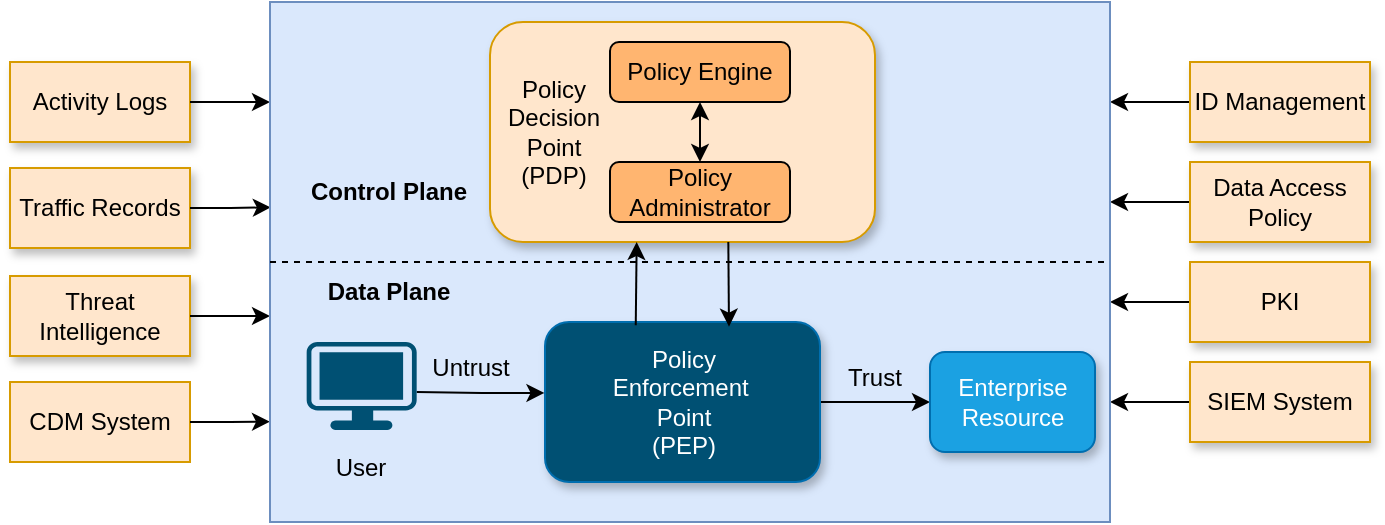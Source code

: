 <mxfile version="28.1.0">
  <diagram name="第 1 页" id="bvHmhI-jukh_dUxzp8n2">
    <mxGraphModel dx="980" dy="562" grid="1" gridSize="10" guides="1" tooltips="1" connect="1" arrows="1" fold="1" page="1" pageScale="1" pageWidth="827" pageHeight="1169" math="0" shadow="0">
      <root>
        <mxCell id="0" />
        <mxCell id="1" parent="0" />
        <mxCell id="tOpWfjnBI9YXQn6fLPdB-1" value="" style="rounded=0;whiteSpace=wrap;html=1;" vertex="1" parent="1">
          <mxGeometry x="160" y="370" width="420" height="260" as="geometry" />
        </mxCell>
        <mxCell id="mhOCWzxOloaY-MWENIrc-4" value="" style="group;flipV=0;" parent="1" vertex="1" connectable="0">
          <mxGeometry x="620" y="400" width="90" height="190" as="geometry" />
        </mxCell>
        <mxCell id="tOpWfjnBI9YXQn6fLPdB-4" style="edgeStyle=orthogonalEdgeStyle;rounded=0;orthogonalLoop=1;jettySize=auto;html=1;" edge="1" parent="mhOCWzxOloaY-MWENIrc-4" source="0f87lXFvih5jp-AKnrfd-27">
          <mxGeometry relative="1" as="geometry">
            <mxPoint x="-40" y="70" as="targetPoint" />
          </mxGeometry>
        </mxCell>
        <mxCell id="0f87lXFvih5jp-AKnrfd-27" value="Data Access&lt;div&gt;Policy&lt;/div&gt;" style="rounded=0;whiteSpace=wrap;html=1;fillColor=#ffe6cc;strokeColor=#d79b00;shadow=1;" parent="mhOCWzxOloaY-MWENIrc-4" vertex="1">
          <mxGeometry y="50" width="90" height="40" as="geometry" />
        </mxCell>
        <mxCell id="tOpWfjnBI9YXQn6fLPdB-5" style="edgeStyle=orthogonalEdgeStyle;rounded=0;orthogonalLoop=1;jettySize=auto;html=1;" edge="1" parent="mhOCWzxOloaY-MWENIrc-4" source="0f87lXFvih5jp-AKnrfd-28">
          <mxGeometry relative="1" as="geometry">
            <mxPoint x="-40" y="120" as="targetPoint" />
          </mxGeometry>
        </mxCell>
        <mxCell id="0f87lXFvih5jp-AKnrfd-28" value="PKI" style="rounded=0;whiteSpace=wrap;html=1;fillColor=#ffe6cc;strokeColor=#d79b00;shadow=1;" parent="mhOCWzxOloaY-MWENIrc-4" vertex="1">
          <mxGeometry y="100" width="90" height="40" as="geometry" />
        </mxCell>
        <mxCell id="tOpWfjnBI9YXQn6fLPdB-6" style="edgeStyle=orthogonalEdgeStyle;rounded=0;orthogonalLoop=1;jettySize=auto;html=1;" edge="1" parent="mhOCWzxOloaY-MWENIrc-4" source="0f87lXFvih5jp-AKnrfd-29">
          <mxGeometry relative="1" as="geometry">
            <mxPoint x="-40" y="170" as="targetPoint" />
          </mxGeometry>
        </mxCell>
        <mxCell id="0f87lXFvih5jp-AKnrfd-29" value="SIEM System" style="rounded=0;whiteSpace=wrap;html=1;fillColor=#ffe6cc;strokeColor=#d79b00;shadow=1;" parent="mhOCWzxOloaY-MWENIrc-4" vertex="1">
          <mxGeometry y="150" width="90" height="40" as="geometry" />
        </mxCell>
        <mxCell id="tOpWfjnBI9YXQn6fLPdB-3" style="edgeStyle=orthogonalEdgeStyle;rounded=0;orthogonalLoop=1;jettySize=auto;html=1;" edge="1" parent="mhOCWzxOloaY-MWENIrc-4" source="0f87lXFvih5jp-AKnrfd-30">
          <mxGeometry relative="1" as="geometry">
            <mxPoint x="-40" y="20.0" as="targetPoint" />
          </mxGeometry>
        </mxCell>
        <mxCell id="0f87lXFvih5jp-AKnrfd-30" value="ID Management" style="rounded=0;whiteSpace=wrap;html=1;fillColor=#ffe6cc;strokeColor=#d79b00;shadow=1;" parent="mhOCWzxOloaY-MWENIrc-4" vertex="1">
          <mxGeometry width="90" height="40" as="geometry" />
        </mxCell>
        <mxCell id="mhOCWzxOloaY-MWENIrc-5" value="" style="group;flipV=0;" parent="1" vertex="1" connectable="0">
          <mxGeometry x="30" y="400" width="90" height="200" as="geometry" />
        </mxCell>
        <mxCell id="0f87lXFvih5jp-AKnrfd-23" value="Traffic Records" style="rounded=0;whiteSpace=wrap;html=1;shadow=1;fillColor=#ffe6cc;strokeColor=#d79b00;" parent="mhOCWzxOloaY-MWENIrc-5" vertex="1">
          <mxGeometry y="53" width="90" height="40" as="geometry" />
        </mxCell>
        <mxCell id="0f87lXFvih5jp-AKnrfd-24" value="Threat Intelligence" style="rounded=0;whiteSpace=wrap;html=1;fillColor=#ffe6cc;strokeColor=#d79b00;shadow=1;" parent="mhOCWzxOloaY-MWENIrc-5" vertex="1">
          <mxGeometry y="107" width="90" height="40" as="geometry" />
        </mxCell>
        <mxCell id="0f87lXFvih5jp-AKnrfd-25" value="CDM System" style="rounded=0;whiteSpace=wrap;html=1;fillColor=#ffe6cc;strokeColor=#d79b00;" parent="mhOCWzxOloaY-MWENIrc-5" vertex="1">
          <mxGeometry y="160" width="90" height="40" as="geometry" />
        </mxCell>
        <mxCell id="0f87lXFvih5jp-AKnrfd-26" value="Activity Logs" style="rounded=0;whiteSpace=wrap;html=1;fillColor=#ffe6cc;strokeColor=#d79b00;shadow=1;" parent="mhOCWzxOloaY-MWENIrc-5" vertex="1">
          <mxGeometry width="90" height="40" as="geometry" />
        </mxCell>
        <mxCell id="mhOCWzxOloaY-MWENIrc-7" style="edgeStyle=orthogonalEdgeStyle;rounded=0;orthogonalLoop=1;jettySize=auto;html=1;" parent="1" source="0f87lXFvih5jp-AKnrfd-26" edge="1">
          <mxGeometry relative="1" as="geometry">
            <mxPoint x="160" y="420" as="targetPoint" />
          </mxGeometry>
        </mxCell>
        <mxCell id="mhOCWzxOloaY-MWENIrc-8" style="edgeStyle=orthogonalEdgeStyle;rounded=0;orthogonalLoop=1;jettySize=auto;html=1;entryX=0.001;entryY=0.395;entryDx=0;entryDy=0;entryPerimeter=0;" parent="1" source="0f87lXFvih5jp-AKnrfd-23" edge="1">
          <mxGeometry relative="1" as="geometry">
            <mxPoint x="160.42" y="472.7" as="targetPoint" />
          </mxGeometry>
        </mxCell>
        <mxCell id="mhOCWzxOloaY-MWENIrc-9" style="edgeStyle=orthogonalEdgeStyle;rounded=0;orthogonalLoop=1;jettySize=auto;html=1;entryX=0;entryY=0.604;entryDx=0;entryDy=0;entryPerimeter=0;" parent="1" source="0f87lXFvih5jp-AKnrfd-24" edge="1">
          <mxGeometry relative="1" as="geometry">
            <mxPoint x="160" y="527.04" as="targetPoint" />
          </mxGeometry>
        </mxCell>
        <mxCell id="mhOCWzxOloaY-MWENIrc-10" style="edgeStyle=orthogonalEdgeStyle;rounded=0;orthogonalLoop=1;jettySize=auto;html=1;entryX=0;entryY=0.807;entryDx=0;entryDy=0;entryPerimeter=0;" parent="1" source="0f87lXFvih5jp-AKnrfd-25" edge="1">
          <mxGeometry relative="1" as="geometry">
            <mxPoint x="160" y="579.82" as="targetPoint" />
          </mxGeometry>
        </mxCell>
        <mxCell id="mhOCWzxOloaY-MWENIrc-16" value="" style="group;fillColor=#dae8fc;container=0;strokeColor=#6c8ebf;" parent="1" vertex="1" connectable="0">
          <mxGeometry x="160" y="370" width="420" height="260" as="geometry" />
        </mxCell>
        <mxCell id="0f87lXFvih5jp-AKnrfd-1" value="" style="endArrow=none;dashed=1;html=1;rounded=0;exitX=0;exitY=0.5;exitDx=0;exitDy=0;entryX=1;entryY=0.5;entryDx=0;entryDy=0;" parent="1" edge="1">
          <mxGeometry width="50" height="50" relative="1" as="geometry">
            <mxPoint x="160" y="500" as="sourcePoint" />
            <mxPoint x="580" y="500" as="targetPoint" />
          </mxGeometry>
        </mxCell>
        <mxCell id="0f87lXFvih5jp-AKnrfd-3" value="&lt;b&gt;Control Plane&lt;/b&gt;" style="text;html=1;align=center;verticalAlign=middle;whiteSpace=wrap;rounded=0;" parent="1" vertex="1">
          <mxGeometry x="169.167" y="450" width="100.833" height="30" as="geometry" />
        </mxCell>
        <mxCell id="0f87lXFvih5jp-AKnrfd-5" value="&lt;b&gt;Data Plane&lt;/b&gt;" style="text;html=1;align=center;verticalAlign=middle;whiteSpace=wrap;rounded=0;" parent="1" vertex="1">
          <mxGeometry x="169.167" y="500" width="100.833" height="30" as="geometry" />
        </mxCell>
        <mxCell id="0f87lXFvih5jp-AKnrfd-7" value="" style="rounded=1;whiteSpace=wrap;html=1;fillColor=#ffe6cc;strokeColor=#d79b00;shadow=1;" parent="1" vertex="1">
          <mxGeometry x="270" y="380" width="192.5" height="110" as="geometry" />
        </mxCell>
        <mxCell id="0f87lXFvih5jp-AKnrfd-8" value="Policy Decision Point&lt;div&gt;(PDP)&lt;/div&gt;" style="text;html=1;align=center;verticalAlign=middle;whiteSpace=wrap;rounded=0;" parent="1" vertex="1">
          <mxGeometry x="270" y="410" width="64.167" height="50" as="geometry" />
        </mxCell>
        <mxCell id="0f87lXFvih5jp-AKnrfd-17" style="edgeStyle=orthogonalEdgeStyle;rounded=0;orthogonalLoop=1;jettySize=auto;html=1;" parent="1" source="0f87lXFvih5jp-AKnrfd-9" target="0f87lXFvih5jp-AKnrfd-16" edge="1">
          <mxGeometry relative="1" as="geometry" />
        </mxCell>
        <mxCell id="0f87lXFvih5jp-AKnrfd-9" value="&lt;font&gt;Policy&lt;/font&gt;&lt;div&gt;Enforcement&amp;nbsp;&lt;/div&gt;&lt;div&gt;&lt;font&gt;Point&lt;/font&gt;&lt;div&gt;(PEP)&lt;/div&gt;&lt;/div&gt;" style="rounded=1;whiteSpace=wrap;html=1;fillColor=light-dark(#005073, #198cc4);fontColor=#ffffff;strokeColor=#006EAF;shadow=1;" parent="1" vertex="1">
          <mxGeometry x="297.5" y="530" width="137.5" height="80" as="geometry" />
        </mxCell>
        <mxCell id="0f87lXFvih5jp-AKnrfd-11" value="Policy Engine" style="rounded=1;whiteSpace=wrap;html=1;fillColor=#FFB570;" parent="1" vertex="1">
          <mxGeometry x="330" y="390" width="90" height="30" as="geometry" />
        </mxCell>
        <mxCell id="0f87lXFvih5jp-AKnrfd-12" value="Policy Administrator" style="rounded=1;whiteSpace=wrap;html=1;fillColor=light-dark(#ffb570, #ededed);" parent="1" vertex="1">
          <mxGeometry x="330" y="450" width="90" height="30" as="geometry" />
        </mxCell>
        <mxCell id="0f87lXFvih5jp-AKnrfd-13" value="" style="endArrow=classic;html=1;rounded=0;exitX=0.33;exitY=0.021;exitDx=0;exitDy=0;exitPerimeter=0;" parent="1" source="0f87lXFvih5jp-AKnrfd-9" edge="1">
          <mxGeometry width="50" height="50" relative="1" as="geometry">
            <mxPoint x="297.5" y="540" as="sourcePoint" />
            <mxPoint x="343.333" y="490" as="targetPoint" />
          </mxGeometry>
        </mxCell>
        <mxCell id="0f87lXFvih5jp-AKnrfd-14" value="" style="endArrow=classic;html=1;rounded=0;entryX=0.669;entryY=0.029;entryDx=0;entryDy=0;entryPerimeter=0;" parent="1" target="0f87lXFvih5jp-AKnrfd-9" edge="1">
          <mxGeometry width="50" height="50" relative="1" as="geometry">
            <mxPoint x="389.167" y="490" as="sourcePoint" />
            <mxPoint x="435" y="440" as="targetPoint" />
          </mxGeometry>
        </mxCell>
        <mxCell id="0f87lXFvih5jp-AKnrfd-16" value="Enterprise&lt;div&gt;Resource&lt;/div&gt;" style="rounded=1;whiteSpace=wrap;html=1;fillColor=#1ba1e2;strokeColor=#006EAF;fontColor=#ffffff;shadow=1;" parent="1" vertex="1">
          <mxGeometry x="490" y="545" width="82.5" height="50" as="geometry" />
        </mxCell>
        <mxCell id="0f87lXFvih5jp-AKnrfd-18" value="Trust" style="text;html=1;align=center;verticalAlign=middle;whiteSpace=wrap;rounded=0;" parent="1" vertex="1">
          <mxGeometry x="435" y="540" width="55" height="35" as="geometry" />
        </mxCell>
        <mxCell id="0f87lXFvih5jp-AKnrfd-20" style="edgeStyle=orthogonalEdgeStyle;rounded=0;orthogonalLoop=1;jettySize=auto;html=1;entryX=-0.002;entryY=0.443;entryDx=0;entryDy=0;entryPerimeter=0;" parent="1" target="0f87lXFvih5jp-AKnrfd-9" edge="1">
          <mxGeometry relative="1" as="geometry">
            <mxPoint x="233.333" y="565" as="sourcePoint" />
          </mxGeometry>
        </mxCell>
        <mxCell id="0f87lXFvih5jp-AKnrfd-21" value="Untrust" style="text;html=1;align=center;verticalAlign=middle;whiteSpace=wrap;rounded=0;" parent="1" vertex="1">
          <mxGeometry x="233.333" y="535" width="55" height="35" as="geometry" />
        </mxCell>
        <mxCell id="0f87lXFvih5jp-AKnrfd-22" value="" style="endArrow=classic;startArrow=classic;html=1;rounded=0;entryX=0.5;entryY=1;entryDx=0;entryDy=0;exitX=0.5;exitY=0;exitDx=0;exitDy=0;" parent="1" source="0f87lXFvih5jp-AKnrfd-12" target="0f87lXFvih5jp-AKnrfd-11" edge="1">
          <mxGeometry width="50" height="50" relative="1" as="geometry">
            <mxPoint x="526.667" y="560" as="sourcePoint" />
            <mxPoint x="572.5" y="510" as="targetPoint" />
          </mxGeometry>
        </mxCell>
        <mxCell id="mhOCWzxOloaY-MWENIrc-1" value="" style="points=[[0.03,0.03,0],[0.5,0,0],[0.97,0.03,0],[1,0.4,0],[0.97,0.745,0],[0.5,1,0],[0.03,0.745,0],[0,0.4,0]];verticalLabelPosition=bottom;sketch=0;html=1;verticalAlign=top;aspect=fixed;align=center;pointerEvents=1;shape=mxgraph.cisco19.workstation;fillColor=#005073;strokeColor=none;" parent="1" vertex="1">
          <mxGeometry x="178.333" y="540" width="55" height="44" as="geometry" />
        </mxCell>
        <mxCell id="mhOCWzxOloaY-MWENIrc-3" value="User" style="text;html=1;align=center;verticalAlign=middle;whiteSpace=wrap;rounded=0;" parent="1" vertex="1">
          <mxGeometry x="178.333" y="585" width="55" height="35" as="geometry" />
        </mxCell>
      </root>
    </mxGraphModel>
  </diagram>
</mxfile>

